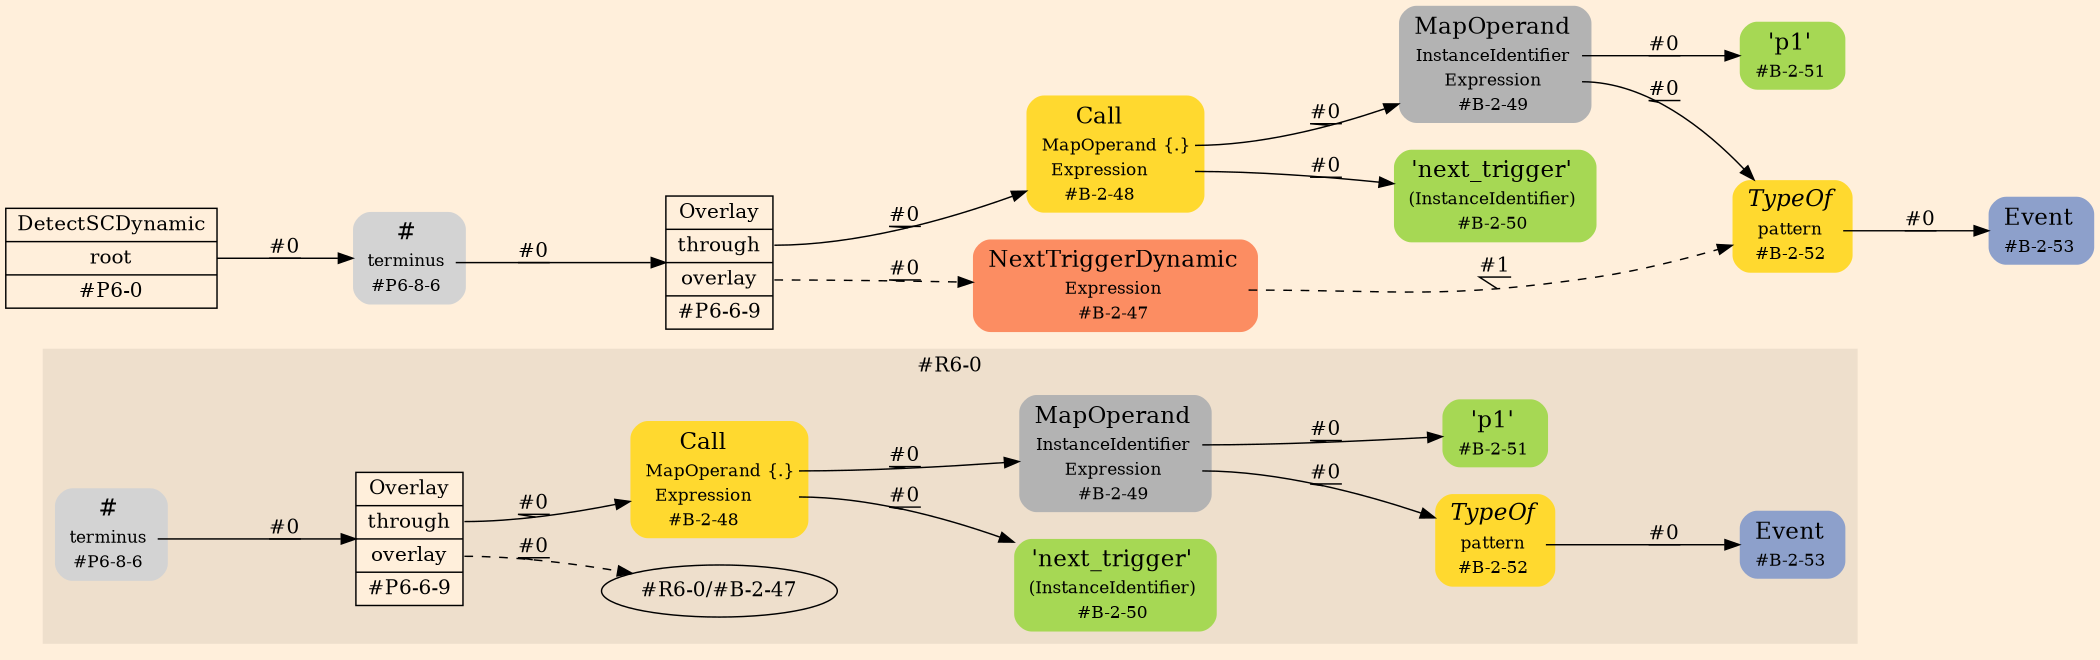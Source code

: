 digraph Inferno {
graph [
rankdir = "LR"
ranksep = 1.0
size = "14,20"
bgcolor = antiquewhite1
];
node [
];
subgraph "cluster#R6-0" {
label = "#R6-0"
style = "filled"
color = antiquewhite2
"#R6-0/#B-2-53" [
shape = "plaintext"
fillcolor = "/set28/3"
label = <<TABLE BORDER="0" CELLBORDER="0" CELLSPACING="0">
 <TR>
  <TD><FONT POINT-SIZE="16.0">Event</FONT></TD>
  <TD></TD>
 </TR>
 <TR>
  <TD>#B-2-53</TD>
  <TD PORT="port0"></TD>
 </TR>
</TABLE>>
style = "rounded,filled"
fontsize = "12"
];
"#R6-0/#P6-6-9" [
shape = "record"
label = "<fixed> Overlay | <port0> through | <port1> overlay | <port2> #P6-6-9"
style = "filled"
fontsize = "14"
fillcolor = antiquewhite1
];
"#R6-0/#B-2-48" [
shape = "plaintext"
fillcolor = "/set28/6"
label = <<TABLE BORDER="0" CELLBORDER="0" CELLSPACING="0">
 <TR>
  <TD><FONT POINT-SIZE="16.0">Call</FONT></TD>
  <TD></TD>
 </TR>
 <TR>
  <TD>MapOperand</TD>
  <TD PORT="port0">{.}</TD>
 </TR>
 <TR>
  <TD>Expression</TD>
  <TD PORT="port1"></TD>
 </TR>
 <TR>
  <TD>#B-2-48</TD>
  <TD PORT="port2"></TD>
 </TR>
</TABLE>>
style = "rounded,filled"
fontsize = "12"
];
"#R6-0/#B-2-49" [
shape = "plaintext"
fillcolor = "/set28/8"
label = <<TABLE BORDER="0" CELLBORDER="0" CELLSPACING="0">
 <TR>
  <TD><FONT POINT-SIZE="16.0">MapOperand</FONT></TD>
  <TD></TD>
 </TR>
 <TR>
  <TD>InstanceIdentifier</TD>
  <TD PORT="port0"></TD>
 </TR>
 <TR>
  <TD>Expression</TD>
  <TD PORT="port1"></TD>
 </TR>
 <TR>
  <TD>#B-2-49</TD>
  <TD PORT="port2"></TD>
 </TR>
</TABLE>>
style = "rounded,filled"
fontsize = "12"
];
"#R6-0/#P6-8-6" [
shape = "plaintext"
label = <<TABLE BORDER="0" CELLBORDER="0" CELLSPACING="0">
 <TR>
  <TD><FONT POINT-SIZE="16.0">#</FONT></TD>
  <TD></TD>
 </TR>
 <TR>
  <TD>terminus</TD>
  <TD PORT="port0"></TD>
 </TR>
 <TR>
  <TD>#P6-8-6</TD>
  <TD PORT="port1"></TD>
 </TR>
</TABLE>>
style = "rounded,filled"
fontsize = "12"
];
"#R6-0/#B-2-52" [
shape = "plaintext"
fillcolor = "/set28/6"
label = <<TABLE BORDER="0" CELLBORDER="0" CELLSPACING="0">
 <TR>
  <TD><FONT POINT-SIZE="16.0"><I>TypeOf</I></FONT></TD>
  <TD></TD>
 </TR>
 <TR>
  <TD>pattern</TD>
  <TD PORT="port0"></TD>
 </TR>
 <TR>
  <TD>#B-2-52</TD>
  <TD PORT="port1"></TD>
 </TR>
</TABLE>>
style = "rounded,filled"
fontsize = "12"
];
"#R6-0/#B-2-51" [
shape = "plaintext"
fillcolor = "/set28/5"
label = <<TABLE BORDER="0" CELLBORDER="0" CELLSPACING="0">
 <TR>
  <TD><FONT POINT-SIZE="16.0">'p1'</FONT></TD>
  <TD></TD>
 </TR>
 <TR>
  <TD>#B-2-51</TD>
  <TD PORT="port0"></TD>
 </TR>
</TABLE>>
style = "rounded,filled"
fontsize = "12"
];
"#R6-0/#B-2-50" [
shape = "plaintext"
fillcolor = "/set28/5"
label = <<TABLE BORDER="0" CELLBORDER="0" CELLSPACING="0">
 <TR>
  <TD><FONT POINT-SIZE="16.0">'next_trigger'</FONT></TD>
  <TD></TD>
 </TR>
 <TR>
  <TD>(InstanceIdentifier)</TD>
  <TD PORT="port0"></TD>
 </TR>
 <TR>
  <TD>#B-2-50</TD>
  <TD PORT="port1"></TD>
 </TR>
</TABLE>>
style = "rounded,filled"
fontsize = "12"
];
"#R6-0/#P6-6-9":port0 -> "#R6-0/#B-2-48" [style="solid"
label = "#0"
decorate = true
];
"#R6-0/#P6-6-9":port1 -> "#R6-0/#B-2-47" [style="dashed"
label = "#0"
decorate = true
];
"#R6-0/#B-2-48":port0 -> "#R6-0/#B-2-49" [style="solid"
label = "#0"
decorate = true
];
"#R6-0/#B-2-48":port1 -> "#R6-0/#B-2-50" [style="solid"
label = "#0"
decorate = true
];
"#R6-0/#B-2-49":port0 -> "#R6-0/#B-2-51" [style="solid"
label = "#0"
decorate = true
];
"#R6-0/#B-2-49":port1 -> "#R6-0/#B-2-52" [style="solid"
label = "#0"
decorate = true
];
"#R6-0/#P6-8-6":port0 -> "#R6-0/#P6-6-9" [style="solid"
label = "#0"
decorate = true
];
"#R6-0/#B-2-52":port0 -> "#R6-0/#B-2-53" [style="solid"
label = "#0"
decorate = true
];
}
"/CR#P6-0" [
shape = "record"
fillcolor = "transparent"
label = "<fixed> DetectSCDynamic | <port0> root | <port1> #P6-0"
style = "filled"
fontsize = "14"
fillcolor = antiquewhite1
];
"/#P6-8-6" [
shape = "plaintext"
label = <<TABLE BORDER="0" CELLBORDER="0" CELLSPACING="0">
 <TR>
  <TD><FONT POINT-SIZE="16.0">#</FONT></TD>
  <TD></TD>
 </TR>
 <TR>
  <TD>terminus</TD>
  <TD PORT="port0"></TD>
 </TR>
 <TR>
  <TD>#P6-8-6</TD>
  <TD PORT="port1"></TD>
 </TR>
</TABLE>>
style = "rounded,filled"
fontsize = "12"
];
"/#P6-6-9" [
shape = "record"
label = "<fixed> Overlay | <port0> through | <port1> overlay | <port2> #P6-6-9"
style = "filled"
fontsize = "14"
fillcolor = antiquewhite1
];
"/#B-2-48" [
shape = "plaintext"
fillcolor = "/set28/6"
label = <<TABLE BORDER="0" CELLBORDER="0" CELLSPACING="0">
 <TR>
  <TD><FONT POINT-SIZE="16.0">Call</FONT></TD>
  <TD></TD>
 </TR>
 <TR>
  <TD>MapOperand</TD>
  <TD PORT="port0">{.}</TD>
 </TR>
 <TR>
  <TD>Expression</TD>
  <TD PORT="port1"></TD>
 </TR>
 <TR>
  <TD>#B-2-48</TD>
  <TD PORT="port2"></TD>
 </TR>
</TABLE>>
style = "rounded,filled"
fontsize = "12"
];
"/#B-2-49" [
shape = "plaintext"
fillcolor = "/set28/8"
label = <<TABLE BORDER="0" CELLBORDER="0" CELLSPACING="0">
 <TR>
  <TD><FONT POINT-SIZE="16.0">MapOperand</FONT></TD>
  <TD></TD>
 </TR>
 <TR>
  <TD>InstanceIdentifier</TD>
  <TD PORT="port0"></TD>
 </TR>
 <TR>
  <TD>Expression</TD>
  <TD PORT="port1"></TD>
 </TR>
 <TR>
  <TD>#B-2-49</TD>
  <TD PORT="port2"></TD>
 </TR>
</TABLE>>
style = "rounded,filled"
fontsize = "12"
];
"/#B-2-51" [
shape = "plaintext"
fillcolor = "/set28/5"
label = <<TABLE BORDER="0" CELLBORDER="0" CELLSPACING="0">
 <TR>
  <TD><FONT POINT-SIZE="16.0">'p1'</FONT></TD>
  <TD></TD>
 </TR>
 <TR>
  <TD>#B-2-51</TD>
  <TD PORT="port0"></TD>
 </TR>
</TABLE>>
style = "rounded,filled"
fontsize = "12"
];
"/#B-2-52" [
shape = "plaintext"
fillcolor = "/set28/6"
label = <<TABLE BORDER="0" CELLBORDER="0" CELLSPACING="0">
 <TR>
  <TD><FONT POINT-SIZE="16.0"><I>TypeOf</I></FONT></TD>
  <TD></TD>
 </TR>
 <TR>
  <TD>pattern</TD>
  <TD PORT="port0"></TD>
 </TR>
 <TR>
  <TD>#B-2-52</TD>
  <TD PORT="port1"></TD>
 </TR>
</TABLE>>
style = "rounded,filled"
fontsize = "12"
];
"/#B-2-53" [
shape = "plaintext"
fillcolor = "/set28/3"
label = <<TABLE BORDER="0" CELLBORDER="0" CELLSPACING="0">
 <TR>
  <TD><FONT POINT-SIZE="16.0">Event</FONT></TD>
  <TD></TD>
 </TR>
 <TR>
  <TD>#B-2-53</TD>
  <TD PORT="port0"></TD>
 </TR>
</TABLE>>
style = "rounded,filled"
fontsize = "12"
];
"/#B-2-50" [
shape = "plaintext"
fillcolor = "/set28/5"
label = <<TABLE BORDER="0" CELLBORDER="0" CELLSPACING="0">
 <TR>
  <TD><FONT POINT-SIZE="16.0">'next_trigger'</FONT></TD>
  <TD></TD>
 </TR>
 <TR>
  <TD>(InstanceIdentifier)</TD>
  <TD PORT="port0"></TD>
 </TR>
 <TR>
  <TD>#B-2-50</TD>
  <TD PORT="port1"></TD>
 </TR>
</TABLE>>
style = "rounded,filled"
fontsize = "12"
];
"/#B-2-47" [
shape = "plaintext"
fillcolor = "/set28/2"
label = <<TABLE BORDER="0" CELLBORDER="0" CELLSPACING="0">
 <TR>
  <TD><FONT POINT-SIZE="16.0">NextTriggerDynamic</FONT></TD>
  <TD></TD>
 </TR>
 <TR>
  <TD>Expression</TD>
  <TD PORT="port0"></TD>
 </TR>
 <TR>
  <TD>#B-2-47</TD>
  <TD PORT="port1"></TD>
 </TR>
</TABLE>>
style = "rounded,filled"
fontsize = "12"
];
"/CR#P6-0":port0 -> "/#P6-8-6" [style="solid"
label = "#0"
decorate = true
];
"/#P6-8-6":port0 -> "/#P6-6-9" [style="solid"
label = "#0"
decorate = true
];
"/#P6-6-9":port0 -> "/#B-2-48" [style="solid"
label = "#0"
decorate = true
];
"/#P6-6-9":port1 -> "/#B-2-47" [style="dashed"
label = "#0"
decorate = true
];
"/#B-2-48":port0 -> "/#B-2-49" [style="solid"
label = "#0"
decorate = true
];
"/#B-2-48":port1 -> "/#B-2-50" [style="solid"
label = "#0"
decorate = true
];
"/#B-2-49":port0 -> "/#B-2-51" [style="solid"
label = "#0"
decorate = true
];
"/#B-2-49":port1 -> "/#B-2-52" [style="solid"
label = "#0"
decorate = true
];
"/#B-2-52":port0 -> "/#B-2-53" [style="solid"
label = "#0"
decorate = true
];
"/#B-2-47":port0 -> "/#B-2-52" [style="dashed"
label = "#1"
decorate = true
];
}
